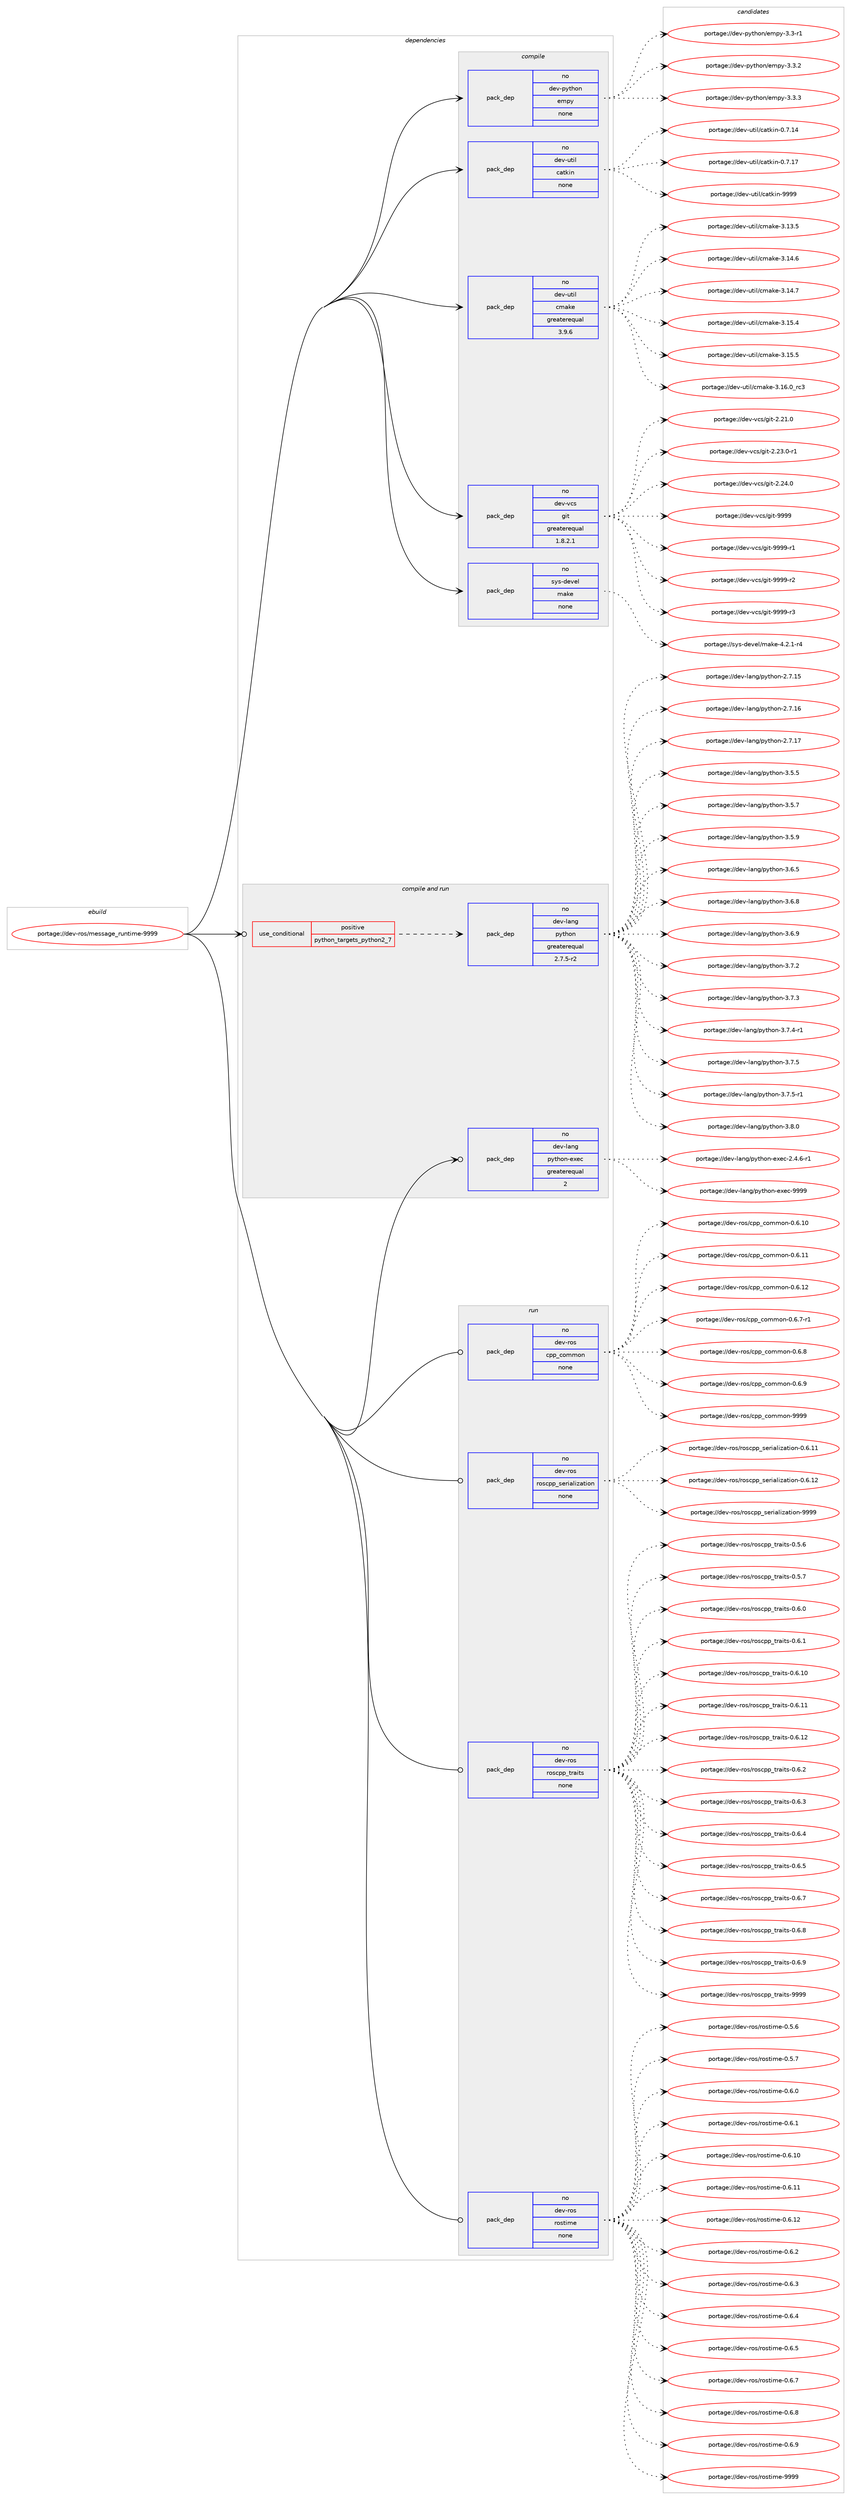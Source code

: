 digraph prolog {

# *************
# Graph options
# *************

newrank=true;
concentrate=true;
compound=true;
graph [rankdir=LR,fontname=Helvetica,fontsize=10,ranksep=1.5];#, ranksep=2.5, nodesep=0.2];
edge  [arrowhead=vee];
node  [fontname=Helvetica,fontsize=10];

# **********
# The ebuild
# **********

subgraph cluster_leftcol {
color=gray;
rank=same;
label=<<i>ebuild</i>>;
id [label="portage://dev-ros/message_runtime-9999", color=red, width=4, href="../dev-ros/message_runtime-9999.svg"];
}

# ****************
# The dependencies
# ****************

subgraph cluster_midcol {
color=gray;
label=<<i>dependencies</i>>;
subgraph cluster_compile {
fillcolor="#eeeeee";
style=filled;
label=<<i>compile</i>>;
subgraph pack144540 {
dependency191063 [label=<<TABLE BORDER="0" CELLBORDER="1" CELLSPACING="0" CELLPADDING="4" WIDTH="220"><TR><TD ROWSPAN="6" CELLPADDING="30">pack_dep</TD></TR><TR><TD WIDTH="110">no</TD></TR><TR><TD>dev-python</TD></TR><TR><TD>empy</TD></TR><TR><TD>none</TD></TR><TR><TD></TD></TR></TABLE>>, shape=none, color=blue];
}
id:e -> dependency191063:w [weight=20,style="solid",arrowhead="vee"];
subgraph pack144541 {
dependency191064 [label=<<TABLE BORDER="0" CELLBORDER="1" CELLSPACING="0" CELLPADDING="4" WIDTH="220"><TR><TD ROWSPAN="6" CELLPADDING="30">pack_dep</TD></TR><TR><TD WIDTH="110">no</TD></TR><TR><TD>dev-util</TD></TR><TR><TD>catkin</TD></TR><TR><TD>none</TD></TR><TR><TD></TD></TR></TABLE>>, shape=none, color=blue];
}
id:e -> dependency191064:w [weight=20,style="solid",arrowhead="vee"];
subgraph pack144542 {
dependency191065 [label=<<TABLE BORDER="0" CELLBORDER="1" CELLSPACING="0" CELLPADDING="4" WIDTH="220"><TR><TD ROWSPAN="6" CELLPADDING="30">pack_dep</TD></TR><TR><TD WIDTH="110">no</TD></TR><TR><TD>dev-util</TD></TR><TR><TD>cmake</TD></TR><TR><TD>greaterequal</TD></TR><TR><TD>3.9.6</TD></TR></TABLE>>, shape=none, color=blue];
}
id:e -> dependency191065:w [weight=20,style="solid",arrowhead="vee"];
subgraph pack144543 {
dependency191066 [label=<<TABLE BORDER="0" CELLBORDER="1" CELLSPACING="0" CELLPADDING="4" WIDTH="220"><TR><TD ROWSPAN="6" CELLPADDING="30">pack_dep</TD></TR><TR><TD WIDTH="110">no</TD></TR><TR><TD>dev-vcs</TD></TR><TR><TD>git</TD></TR><TR><TD>greaterequal</TD></TR><TR><TD>1.8.2.1</TD></TR></TABLE>>, shape=none, color=blue];
}
id:e -> dependency191066:w [weight=20,style="solid",arrowhead="vee"];
subgraph pack144544 {
dependency191067 [label=<<TABLE BORDER="0" CELLBORDER="1" CELLSPACING="0" CELLPADDING="4" WIDTH="220"><TR><TD ROWSPAN="6" CELLPADDING="30">pack_dep</TD></TR><TR><TD WIDTH="110">no</TD></TR><TR><TD>sys-devel</TD></TR><TR><TD>make</TD></TR><TR><TD>none</TD></TR><TR><TD></TD></TR></TABLE>>, shape=none, color=blue];
}
id:e -> dependency191067:w [weight=20,style="solid",arrowhead="vee"];
}
subgraph cluster_compileandrun {
fillcolor="#eeeeee";
style=filled;
label=<<i>compile and run</i>>;
subgraph cond43095 {
dependency191068 [label=<<TABLE BORDER="0" CELLBORDER="1" CELLSPACING="0" CELLPADDING="4"><TR><TD ROWSPAN="3" CELLPADDING="10">use_conditional</TD></TR><TR><TD>positive</TD></TR><TR><TD>python_targets_python2_7</TD></TR></TABLE>>, shape=none, color=red];
subgraph pack144545 {
dependency191069 [label=<<TABLE BORDER="0" CELLBORDER="1" CELLSPACING="0" CELLPADDING="4" WIDTH="220"><TR><TD ROWSPAN="6" CELLPADDING="30">pack_dep</TD></TR><TR><TD WIDTH="110">no</TD></TR><TR><TD>dev-lang</TD></TR><TR><TD>python</TD></TR><TR><TD>greaterequal</TD></TR><TR><TD>2.7.5-r2</TD></TR></TABLE>>, shape=none, color=blue];
}
dependency191068:e -> dependency191069:w [weight=20,style="dashed",arrowhead="vee"];
}
id:e -> dependency191068:w [weight=20,style="solid",arrowhead="odotvee"];
subgraph pack144546 {
dependency191070 [label=<<TABLE BORDER="0" CELLBORDER="1" CELLSPACING="0" CELLPADDING="4" WIDTH="220"><TR><TD ROWSPAN="6" CELLPADDING="30">pack_dep</TD></TR><TR><TD WIDTH="110">no</TD></TR><TR><TD>dev-lang</TD></TR><TR><TD>python-exec</TD></TR><TR><TD>greaterequal</TD></TR><TR><TD>2</TD></TR></TABLE>>, shape=none, color=blue];
}
id:e -> dependency191070:w [weight=20,style="solid",arrowhead="odotvee"];
}
subgraph cluster_run {
fillcolor="#eeeeee";
style=filled;
label=<<i>run</i>>;
subgraph pack144547 {
dependency191071 [label=<<TABLE BORDER="0" CELLBORDER="1" CELLSPACING="0" CELLPADDING="4" WIDTH="220"><TR><TD ROWSPAN="6" CELLPADDING="30">pack_dep</TD></TR><TR><TD WIDTH="110">no</TD></TR><TR><TD>dev-ros</TD></TR><TR><TD>cpp_common</TD></TR><TR><TD>none</TD></TR><TR><TD></TD></TR></TABLE>>, shape=none, color=blue];
}
id:e -> dependency191071:w [weight=20,style="solid",arrowhead="odot"];
subgraph pack144548 {
dependency191072 [label=<<TABLE BORDER="0" CELLBORDER="1" CELLSPACING="0" CELLPADDING="4" WIDTH="220"><TR><TD ROWSPAN="6" CELLPADDING="30">pack_dep</TD></TR><TR><TD WIDTH="110">no</TD></TR><TR><TD>dev-ros</TD></TR><TR><TD>roscpp_serialization</TD></TR><TR><TD>none</TD></TR><TR><TD></TD></TR></TABLE>>, shape=none, color=blue];
}
id:e -> dependency191072:w [weight=20,style="solid",arrowhead="odot"];
subgraph pack144549 {
dependency191073 [label=<<TABLE BORDER="0" CELLBORDER="1" CELLSPACING="0" CELLPADDING="4" WIDTH="220"><TR><TD ROWSPAN="6" CELLPADDING="30">pack_dep</TD></TR><TR><TD WIDTH="110">no</TD></TR><TR><TD>dev-ros</TD></TR><TR><TD>roscpp_traits</TD></TR><TR><TD>none</TD></TR><TR><TD></TD></TR></TABLE>>, shape=none, color=blue];
}
id:e -> dependency191073:w [weight=20,style="solid",arrowhead="odot"];
subgraph pack144550 {
dependency191074 [label=<<TABLE BORDER="0" CELLBORDER="1" CELLSPACING="0" CELLPADDING="4" WIDTH="220"><TR><TD ROWSPAN="6" CELLPADDING="30">pack_dep</TD></TR><TR><TD WIDTH="110">no</TD></TR><TR><TD>dev-ros</TD></TR><TR><TD>rostime</TD></TR><TR><TD>none</TD></TR><TR><TD></TD></TR></TABLE>>, shape=none, color=blue];
}
id:e -> dependency191074:w [weight=20,style="solid",arrowhead="odot"];
}
}

# **************
# The candidates
# **************

subgraph cluster_choices {
rank=same;
color=gray;
label=<<i>candidates</i>>;

subgraph choice144540 {
color=black;
nodesep=1;
choiceportage1001011184511212111610411111047101109112121455146514511449 [label="portage://dev-python/empy-3.3-r1", color=red, width=4,href="../dev-python/empy-3.3-r1.svg"];
choiceportage1001011184511212111610411111047101109112121455146514650 [label="portage://dev-python/empy-3.3.2", color=red, width=4,href="../dev-python/empy-3.3.2.svg"];
choiceportage1001011184511212111610411111047101109112121455146514651 [label="portage://dev-python/empy-3.3.3", color=red, width=4,href="../dev-python/empy-3.3.3.svg"];
dependency191063:e -> choiceportage1001011184511212111610411111047101109112121455146514511449:w [style=dotted,weight="100"];
dependency191063:e -> choiceportage1001011184511212111610411111047101109112121455146514650:w [style=dotted,weight="100"];
dependency191063:e -> choiceportage1001011184511212111610411111047101109112121455146514651:w [style=dotted,weight="100"];
}
subgraph choice144541 {
color=black;
nodesep=1;
choiceportage1001011184511711610510847999711610710511045484655464952 [label="portage://dev-util/catkin-0.7.14", color=red, width=4,href="../dev-util/catkin-0.7.14.svg"];
choiceportage1001011184511711610510847999711610710511045484655464955 [label="portage://dev-util/catkin-0.7.17", color=red, width=4,href="../dev-util/catkin-0.7.17.svg"];
choiceportage100101118451171161051084799971161071051104557575757 [label="portage://dev-util/catkin-9999", color=red, width=4,href="../dev-util/catkin-9999.svg"];
dependency191064:e -> choiceportage1001011184511711610510847999711610710511045484655464952:w [style=dotted,weight="100"];
dependency191064:e -> choiceportage1001011184511711610510847999711610710511045484655464955:w [style=dotted,weight="100"];
dependency191064:e -> choiceportage100101118451171161051084799971161071051104557575757:w [style=dotted,weight="100"];
}
subgraph choice144542 {
color=black;
nodesep=1;
choiceportage1001011184511711610510847991099710710145514649514653 [label="portage://dev-util/cmake-3.13.5", color=red, width=4,href="../dev-util/cmake-3.13.5.svg"];
choiceportage1001011184511711610510847991099710710145514649524654 [label="portage://dev-util/cmake-3.14.6", color=red, width=4,href="../dev-util/cmake-3.14.6.svg"];
choiceportage1001011184511711610510847991099710710145514649524655 [label="portage://dev-util/cmake-3.14.7", color=red, width=4,href="../dev-util/cmake-3.14.7.svg"];
choiceportage1001011184511711610510847991099710710145514649534652 [label="portage://dev-util/cmake-3.15.4", color=red, width=4,href="../dev-util/cmake-3.15.4.svg"];
choiceportage1001011184511711610510847991099710710145514649534653 [label="portage://dev-util/cmake-3.15.5", color=red, width=4,href="../dev-util/cmake-3.15.5.svg"];
choiceportage1001011184511711610510847991099710710145514649544648951149951 [label="portage://dev-util/cmake-3.16.0_rc3", color=red, width=4,href="../dev-util/cmake-3.16.0_rc3.svg"];
dependency191065:e -> choiceportage1001011184511711610510847991099710710145514649514653:w [style=dotted,weight="100"];
dependency191065:e -> choiceportage1001011184511711610510847991099710710145514649524654:w [style=dotted,weight="100"];
dependency191065:e -> choiceportage1001011184511711610510847991099710710145514649524655:w [style=dotted,weight="100"];
dependency191065:e -> choiceportage1001011184511711610510847991099710710145514649534652:w [style=dotted,weight="100"];
dependency191065:e -> choiceportage1001011184511711610510847991099710710145514649534653:w [style=dotted,weight="100"];
dependency191065:e -> choiceportage1001011184511711610510847991099710710145514649544648951149951:w [style=dotted,weight="100"];
}
subgraph choice144543 {
color=black;
nodesep=1;
choiceportage10010111845118991154710310511645504650494648 [label="portage://dev-vcs/git-2.21.0", color=red, width=4,href="../dev-vcs/git-2.21.0.svg"];
choiceportage100101118451189911547103105116455046505146484511449 [label="portage://dev-vcs/git-2.23.0-r1", color=red, width=4,href="../dev-vcs/git-2.23.0-r1.svg"];
choiceportage10010111845118991154710310511645504650524648 [label="portage://dev-vcs/git-2.24.0", color=red, width=4,href="../dev-vcs/git-2.24.0.svg"];
choiceportage1001011184511899115471031051164557575757 [label="portage://dev-vcs/git-9999", color=red, width=4,href="../dev-vcs/git-9999.svg"];
choiceportage10010111845118991154710310511645575757574511449 [label="portage://dev-vcs/git-9999-r1", color=red, width=4,href="../dev-vcs/git-9999-r1.svg"];
choiceportage10010111845118991154710310511645575757574511450 [label="portage://dev-vcs/git-9999-r2", color=red, width=4,href="../dev-vcs/git-9999-r2.svg"];
choiceportage10010111845118991154710310511645575757574511451 [label="portage://dev-vcs/git-9999-r3", color=red, width=4,href="../dev-vcs/git-9999-r3.svg"];
dependency191066:e -> choiceportage10010111845118991154710310511645504650494648:w [style=dotted,weight="100"];
dependency191066:e -> choiceportage100101118451189911547103105116455046505146484511449:w [style=dotted,weight="100"];
dependency191066:e -> choiceportage10010111845118991154710310511645504650524648:w [style=dotted,weight="100"];
dependency191066:e -> choiceportage1001011184511899115471031051164557575757:w [style=dotted,weight="100"];
dependency191066:e -> choiceportage10010111845118991154710310511645575757574511449:w [style=dotted,weight="100"];
dependency191066:e -> choiceportage10010111845118991154710310511645575757574511450:w [style=dotted,weight="100"];
dependency191066:e -> choiceportage10010111845118991154710310511645575757574511451:w [style=dotted,weight="100"];
}
subgraph choice144544 {
color=black;
nodesep=1;
choiceportage1151211154510010111810110847109971071014552465046494511452 [label="portage://sys-devel/make-4.2.1-r4", color=red, width=4,href="../sys-devel/make-4.2.1-r4.svg"];
dependency191067:e -> choiceportage1151211154510010111810110847109971071014552465046494511452:w [style=dotted,weight="100"];
}
subgraph choice144545 {
color=black;
nodesep=1;
choiceportage10010111845108971101034711212111610411111045504655464953 [label="portage://dev-lang/python-2.7.15", color=red, width=4,href="../dev-lang/python-2.7.15.svg"];
choiceportage10010111845108971101034711212111610411111045504655464954 [label="portage://dev-lang/python-2.7.16", color=red, width=4,href="../dev-lang/python-2.7.16.svg"];
choiceportage10010111845108971101034711212111610411111045504655464955 [label="portage://dev-lang/python-2.7.17", color=red, width=4,href="../dev-lang/python-2.7.17.svg"];
choiceportage100101118451089711010347112121116104111110455146534653 [label="portage://dev-lang/python-3.5.5", color=red, width=4,href="../dev-lang/python-3.5.5.svg"];
choiceportage100101118451089711010347112121116104111110455146534655 [label="portage://dev-lang/python-3.5.7", color=red, width=4,href="../dev-lang/python-3.5.7.svg"];
choiceportage100101118451089711010347112121116104111110455146534657 [label="portage://dev-lang/python-3.5.9", color=red, width=4,href="../dev-lang/python-3.5.9.svg"];
choiceportage100101118451089711010347112121116104111110455146544653 [label="portage://dev-lang/python-3.6.5", color=red, width=4,href="../dev-lang/python-3.6.5.svg"];
choiceportage100101118451089711010347112121116104111110455146544656 [label="portage://dev-lang/python-3.6.8", color=red, width=4,href="../dev-lang/python-3.6.8.svg"];
choiceportage100101118451089711010347112121116104111110455146544657 [label="portage://dev-lang/python-3.6.9", color=red, width=4,href="../dev-lang/python-3.6.9.svg"];
choiceportage100101118451089711010347112121116104111110455146554650 [label="portage://dev-lang/python-3.7.2", color=red, width=4,href="../dev-lang/python-3.7.2.svg"];
choiceportage100101118451089711010347112121116104111110455146554651 [label="portage://dev-lang/python-3.7.3", color=red, width=4,href="../dev-lang/python-3.7.3.svg"];
choiceportage1001011184510897110103471121211161041111104551465546524511449 [label="portage://dev-lang/python-3.7.4-r1", color=red, width=4,href="../dev-lang/python-3.7.4-r1.svg"];
choiceportage100101118451089711010347112121116104111110455146554653 [label="portage://dev-lang/python-3.7.5", color=red, width=4,href="../dev-lang/python-3.7.5.svg"];
choiceportage1001011184510897110103471121211161041111104551465546534511449 [label="portage://dev-lang/python-3.7.5-r1", color=red, width=4,href="../dev-lang/python-3.7.5-r1.svg"];
choiceportage100101118451089711010347112121116104111110455146564648 [label="portage://dev-lang/python-3.8.0", color=red, width=4,href="../dev-lang/python-3.8.0.svg"];
dependency191069:e -> choiceportage10010111845108971101034711212111610411111045504655464953:w [style=dotted,weight="100"];
dependency191069:e -> choiceportage10010111845108971101034711212111610411111045504655464954:w [style=dotted,weight="100"];
dependency191069:e -> choiceportage10010111845108971101034711212111610411111045504655464955:w [style=dotted,weight="100"];
dependency191069:e -> choiceportage100101118451089711010347112121116104111110455146534653:w [style=dotted,weight="100"];
dependency191069:e -> choiceportage100101118451089711010347112121116104111110455146534655:w [style=dotted,weight="100"];
dependency191069:e -> choiceportage100101118451089711010347112121116104111110455146534657:w [style=dotted,weight="100"];
dependency191069:e -> choiceportage100101118451089711010347112121116104111110455146544653:w [style=dotted,weight="100"];
dependency191069:e -> choiceportage100101118451089711010347112121116104111110455146544656:w [style=dotted,weight="100"];
dependency191069:e -> choiceportage100101118451089711010347112121116104111110455146544657:w [style=dotted,weight="100"];
dependency191069:e -> choiceportage100101118451089711010347112121116104111110455146554650:w [style=dotted,weight="100"];
dependency191069:e -> choiceportage100101118451089711010347112121116104111110455146554651:w [style=dotted,weight="100"];
dependency191069:e -> choiceportage1001011184510897110103471121211161041111104551465546524511449:w [style=dotted,weight="100"];
dependency191069:e -> choiceportage100101118451089711010347112121116104111110455146554653:w [style=dotted,weight="100"];
dependency191069:e -> choiceportage1001011184510897110103471121211161041111104551465546534511449:w [style=dotted,weight="100"];
dependency191069:e -> choiceportage100101118451089711010347112121116104111110455146564648:w [style=dotted,weight="100"];
}
subgraph choice144546 {
color=black;
nodesep=1;
choiceportage10010111845108971101034711212111610411111045101120101994550465246544511449 [label="portage://dev-lang/python-exec-2.4.6-r1", color=red, width=4,href="../dev-lang/python-exec-2.4.6-r1.svg"];
choiceportage10010111845108971101034711212111610411111045101120101994557575757 [label="portage://dev-lang/python-exec-9999", color=red, width=4,href="../dev-lang/python-exec-9999.svg"];
dependency191070:e -> choiceportage10010111845108971101034711212111610411111045101120101994550465246544511449:w [style=dotted,weight="100"];
dependency191070:e -> choiceportage10010111845108971101034711212111610411111045101120101994557575757:w [style=dotted,weight="100"];
}
subgraph choice144547 {
color=black;
nodesep=1;
choiceportage100101118451141111154799112112959911110910911111045484654464948 [label="portage://dev-ros/cpp_common-0.6.10", color=red, width=4,href="../dev-ros/cpp_common-0.6.10.svg"];
choiceportage100101118451141111154799112112959911110910911111045484654464949 [label="portage://dev-ros/cpp_common-0.6.11", color=red, width=4,href="../dev-ros/cpp_common-0.6.11.svg"];
choiceportage100101118451141111154799112112959911110910911111045484654464950 [label="portage://dev-ros/cpp_common-0.6.12", color=red, width=4,href="../dev-ros/cpp_common-0.6.12.svg"];
choiceportage10010111845114111115479911211295991111091091111104548465446554511449 [label="portage://dev-ros/cpp_common-0.6.7-r1", color=red, width=4,href="../dev-ros/cpp_common-0.6.7-r1.svg"];
choiceportage1001011184511411111547991121129599111109109111110454846544656 [label="portage://dev-ros/cpp_common-0.6.8", color=red, width=4,href="../dev-ros/cpp_common-0.6.8.svg"];
choiceportage1001011184511411111547991121129599111109109111110454846544657 [label="portage://dev-ros/cpp_common-0.6.9", color=red, width=4,href="../dev-ros/cpp_common-0.6.9.svg"];
choiceportage10010111845114111115479911211295991111091091111104557575757 [label="portage://dev-ros/cpp_common-9999", color=red, width=4,href="../dev-ros/cpp_common-9999.svg"];
dependency191071:e -> choiceportage100101118451141111154799112112959911110910911111045484654464948:w [style=dotted,weight="100"];
dependency191071:e -> choiceportage100101118451141111154799112112959911110910911111045484654464949:w [style=dotted,weight="100"];
dependency191071:e -> choiceportage100101118451141111154799112112959911110910911111045484654464950:w [style=dotted,weight="100"];
dependency191071:e -> choiceportage10010111845114111115479911211295991111091091111104548465446554511449:w [style=dotted,weight="100"];
dependency191071:e -> choiceportage1001011184511411111547991121129599111109109111110454846544656:w [style=dotted,weight="100"];
dependency191071:e -> choiceportage1001011184511411111547991121129599111109109111110454846544657:w [style=dotted,weight="100"];
dependency191071:e -> choiceportage10010111845114111115479911211295991111091091111104557575757:w [style=dotted,weight="100"];
}
subgraph choice144548 {
color=black;
nodesep=1;
choiceportage10010111845114111115471141111159911211295115101114105971081051229711610511111045484654464949 [label="portage://dev-ros/roscpp_serialization-0.6.11", color=red, width=4,href="../dev-ros/roscpp_serialization-0.6.11.svg"];
choiceportage10010111845114111115471141111159911211295115101114105971081051229711610511111045484654464950 [label="portage://dev-ros/roscpp_serialization-0.6.12", color=red, width=4,href="../dev-ros/roscpp_serialization-0.6.12.svg"];
choiceportage1001011184511411111547114111115991121129511510111410597108105122971161051111104557575757 [label="portage://dev-ros/roscpp_serialization-9999", color=red, width=4,href="../dev-ros/roscpp_serialization-9999.svg"];
dependency191072:e -> choiceportage10010111845114111115471141111159911211295115101114105971081051229711610511111045484654464949:w [style=dotted,weight="100"];
dependency191072:e -> choiceportage10010111845114111115471141111159911211295115101114105971081051229711610511111045484654464950:w [style=dotted,weight="100"];
dependency191072:e -> choiceportage1001011184511411111547114111115991121129511510111410597108105122971161051111104557575757:w [style=dotted,weight="100"];
}
subgraph choice144549 {
color=black;
nodesep=1;
choiceportage1001011184511411111547114111115991121129511611497105116115454846534654 [label="portage://dev-ros/roscpp_traits-0.5.6", color=red, width=4,href="../dev-ros/roscpp_traits-0.5.6.svg"];
choiceportage1001011184511411111547114111115991121129511611497105116115454846534655 [label="portage://dev-ros/roscpp_traits-0.5.7", color=red, width=4,href="../dev-ros/roscpp_traits-0.5.7.svg"];
choiceportage1001011184511411111547114111115991121129511611497105116115454846544648 [label="portage://dev-ros/roscpp_traits-0.6.0", color=red, width=4,href="../dev-ros/roscpp_traits-0.6.0.svg"];
choiceportage1001011184511411111547114111115991121129511611497105116115454846544649 [label="portage://dev-ros/roscpp_traits-0.6.1", color=red, width=4,href="../dev-ros/roscpp_traits-0.6.1.svg"];
choiceportage100101118451141111154711411111599112112951161149710511611545484654464948 [label="portage://dev-ros/roscpp_traits-0.6.10", color=red, width=4,href="../dev-ros/roscpp_traits-0.6.10.svg"];
choiceportage100101118451141111154711411111599112112951161149710511611545484654464949 [label="portage://dev-ros/roscpp_traits-0.6.11", color=red, width=4,href="../dev-ros/roscpp_traits-0.6.11.svg"];
choiceportage100101118451141111154711411111599112112951161149710511611545484654464950 [label="portage://dev-ros/roscpp_traits-0.6.12", color=red, width=4,href="../dev-ros/roscpp_traits-0.6.12.svg"];
choiceportage1001011184511411111547114111115991121129511611497105116115454846544650 [label="portage://dev-ros/roscpp_traits-0.6.2", color=red, width=4,href="../dev-ros/roscpp_traits-0.6.2.svg"];
choiceportage1001011184511411111547114111115991121129511611497105116115454846544651 [label="portage://dev-ros/roscpp_traits-0.6.3", color=red, width=4,href="../dev-ros/roscpp_traits-0.6.3.svg"];
choiceportage1001011184511411111547114111115991121129511611497105116115454846544652 [label="portage://dev-ros/roscpp_traits-0.6.4", color=red, width=4,href="../dev-ros/roscpp_traits-0.6.4.svg"];
choiceportage1001011184511411111547114111115991121129511611497105116115454846544653 [label="portage://dev-ros/roscpp_traits-0.6.5", color=red, width=4,href="../dev-ros/roscpp_traits-0.6.5.svg"];
choiceportage1001011184511411111547114111115991121129511611497105116115454846544655 [label="portage://dev-ros/roscpp_traits-0.6.7", color=red, width=4,href="../dev-ros/roscpp_traits-0.6.7.svg"];
choiceportage1001011184511411111547114111115991121129511611497105116115454846544656 [label="portage://dev-ros/roscpp_traits-0.6.8", color=red, width=4,href="../dev-ros/roscpp_traits-0.6.8.svg"];
choiceportage1001011184511411111547114111115991121129511611497105116115454846544657 [label="portage://dev-ros/roscpp_traits-0.6.9", color=red, width=4,href="../dev-ros/roscpp_traits-0.6.9.svg"];
choiceportage10010111845114111115471141111159911211295116114971051161154557575757 [label="portage://dev-ros/roscpp_traits-9999", color=red, width=4,href="../dev-ros/roscpp_traits-9999.svg"];
dependency191073:e -> choiceportage1001011184511411111547114111115991121129511611497105116115454846534654:w [style=dotted,weight="100"];
dependency191073:e -> choiceportage1001011184511411111547114111115991121129511611497105116115454846534655:w [style=dotted,weight="100"];
dependency191073:e -> choiceportage1001011184511411111547114111115991121129511611497105116115454846544648:w [style=dotted,weight="100"];
dependency191073:e -> choiceportage1001011184511411111547114111115991121129511611497105116115454846544649:w [style=dotted,weight="100"];
dependency191073:e -> choiceportage100101118451141111154711411111599112112951161149710511611545484654464948:w [style=dotted,weight="100"];
dependency191073:e -> choiceportage100101118451141111154711411111599112112951161149710511611545484654464949:w [style=dotted,weight="100"];
dependency191073:e -> choiceportage100101118451141111154711411111599112112951161149710511611545484654464950:w [style=dotted,weight="100"];
dependency191073:e -> choiceportage1001011184511411111547114111115991121129511611497105116115454846544650:w [style=dotted,weight="100"];
dependency191073:e -> choiceportage1001011184511411111547114111115991121129511611497105116115454846544651:w [style=dotted,weight="100"];
dependency191073:e -> choiceportage1001011184511411111547114111115991121129511611497105116115454846544652:w [style=dotted,weight="100"];
dependency191073:e -> choiceportage1001011184511411111547114111115991121129511611497105116115454846544653:w [style=dotted,weight="100"];
dependency191073:e -> choiceportage1001011184511411111547114111115991121129511611497105116115454846544655:w [style=dotted,weight="100"];
dependency191073:e -> choiceportage1001011184511411111547114111115991121129511611497105116115454846544656:w [style=dotted,weight="100"];
dependency191073:e -> choiceportage1001011184511411111547114111115991121129511611497105116115454846544657:w [style=dotted,weight="100"];
dependency191073:e -> choiceportage10010111845114111115471141111159911211295116114971051161154557575757:w [style=dotted,weight="100"];
}
subgraph choice144550 {
color=black;
nodesep=1;
choiceportage1001011184511411111547114111115116105109101454846534654 [label="portage://dev-ros/rostime-0.5.6", color=red, width=4,href="../dev-ros/rostime-0.5.6.svg"];
choiceportage1001011184511411111547114111115116105109101454846534655 [label="portage://dev-ros/rostime-0.5.7", color=red, width=4,href="../dev-ros/rostime-0.5.7.svg"];
choiceportage1001011184511411111547114111115116105109101454846544648 [label="portage://dev-ros/rostime-0.6.0", color=red, width=4,href="../dev-ros/rostime-0.6.0.svg"];
choiceportage1001011184511411111547114111115116105109101454846544649 [label="portage://dev-ros/rostime-0.6.1", color=red, width=4,href="../dev-ros/rostime-0.6.1.svg"];
choiceportage100101118451141111154711411111511610510910145484654464948 [label="portage://dev-ros/rostime-0.6.10", color=red, width=4,href="../dev-ros/rostime-0.6.10.svg"];
choiceportage100101118451141111154711411111511610510910145484654464949 [label="portage://dev-ros/rostime-0.6.11", color=red, width=4,href="../dev-ros/rostime-0.6.11.svg"];
choiceportage100101118451141111154711411111511610510910145484654464950 [label="portage://dev-ros/rostime-0.6.12", color=red, width=4,href="../dev-ros/rostime-0.6.12.svg"];
choiceportage1001011184511411111547114111115116105109101454846544650 [label="portage://dev-ros/rostime-0.6.2", color=red, width=4,href="../dev-ros/rostime-0.6.2.svg"];
choiceportage1001011184511411111547114111115116105109101454846544651 [label="portage://dev-ros/rostime-0.6.3", color=red, width=4,href="../dev-ros/rostime-0.6.3.svg"];
choiceportage1001011184511411111547114111115116105109101454846544652 [label="portage://dev-ros/rostime-0.6.4", color=red, width=4,href="../dev-ros/rostime-0.6.4.svg"];
choiceportage1001011184511411111547114111115116105109101454846544653 [label="portage://dev-ros/rostime-0.6.5", color=red, width=4,href="../dev-ros/rostime-0.6.5.svg"];
choiceportage1001011184511411111547114111115116105109101454846544655 [label="portage://dev-ros/rostime-0.6.7", color=red, width=4,href="../dev-ros/rostime-0.6.7.svg"];
choiceportage1001011184511411111547114111115116105109101454846544656 [label="portage://dev-ros/rostime-0.6.8", color=red, width=4,href="../dev-ros/rostime-0.6.8.svg"];
choiceportage1001011184511411111547114111115116105109101454846544657 [label="portage://dev-ros/rostime-0.6.9", color=red, width=4,href="../dev-ros/rostime-0.6.9.svg"];
choiceportage10010111845114111115471141111151161051091014557575757 [label="portage://dev-ros/rostime-9999", color=red, width=4,href="../dev-ros/rostime-9999.svg"];
dependency191074:e -> choiceportage1001011184511411111547114111115116105109101454846534654:w [style=dotted,weight="100"];
dependency191074:e -> choiceportage1001011184511411111547114111115116105109101454846534655:w [style=dotted,weight="100"];
dependency191074:e -> choiceportage1001011184511411111547114111115116105109101454846544648:w [style=dotted,weight="100"];
dependency191074:e -> choiceportage1001011184511411111547114111115116105109101454846544649:w [style=dotted,weight="100"];
dependency191074:e -> choiceportage100101118451141111154711411111511610510910145484654464948:w [style=dotted,weight="100"];
dependency191074:e -> choiceportage100101118451141111154711411111511610510910145484654464949:w [style=dotted,weight="100"];
dependency191074:e -> choiceportage100101118451141111154711411111511610510910145484654464950:w [style=dotted,weight="100"];
dependency191074:e -> choiceportage1001011184511411111547114111115116105109101454846544650:w [style=dotted,weight="100"];
dependency191074:e -> choiceportage1001011184511411111547114111115116105109101454846544651:w [style=dotted,weight="100"];
dependency191074:e -> choiceportage1001011184511411111547114111115116105109101454846544652:w [style=dotted,weight="100"];
dependency191074:e -> choiceportage1001011184511411111547114111115116105109101454846544653:w [style=dotted,weight="100"];
dependency191074:e -> choiceportage1001011184511411111547114111115116105109101454846544655:w [style=dotted,weight="100"];
dependency191074:e -> choiceportage1001011184511411111547114111115116105109101454846544656:w [style=dotted,weight="100"];
dependency191074:e -> choiceportage1001011184511411111547114111115116105109101454846544657:w [style=dotted,weight="100"];
dependency191074:e -> choiceportage10010111845114111115471141111151161051091014557575757:w [style=dotted,weight="100"];
}
}

}
